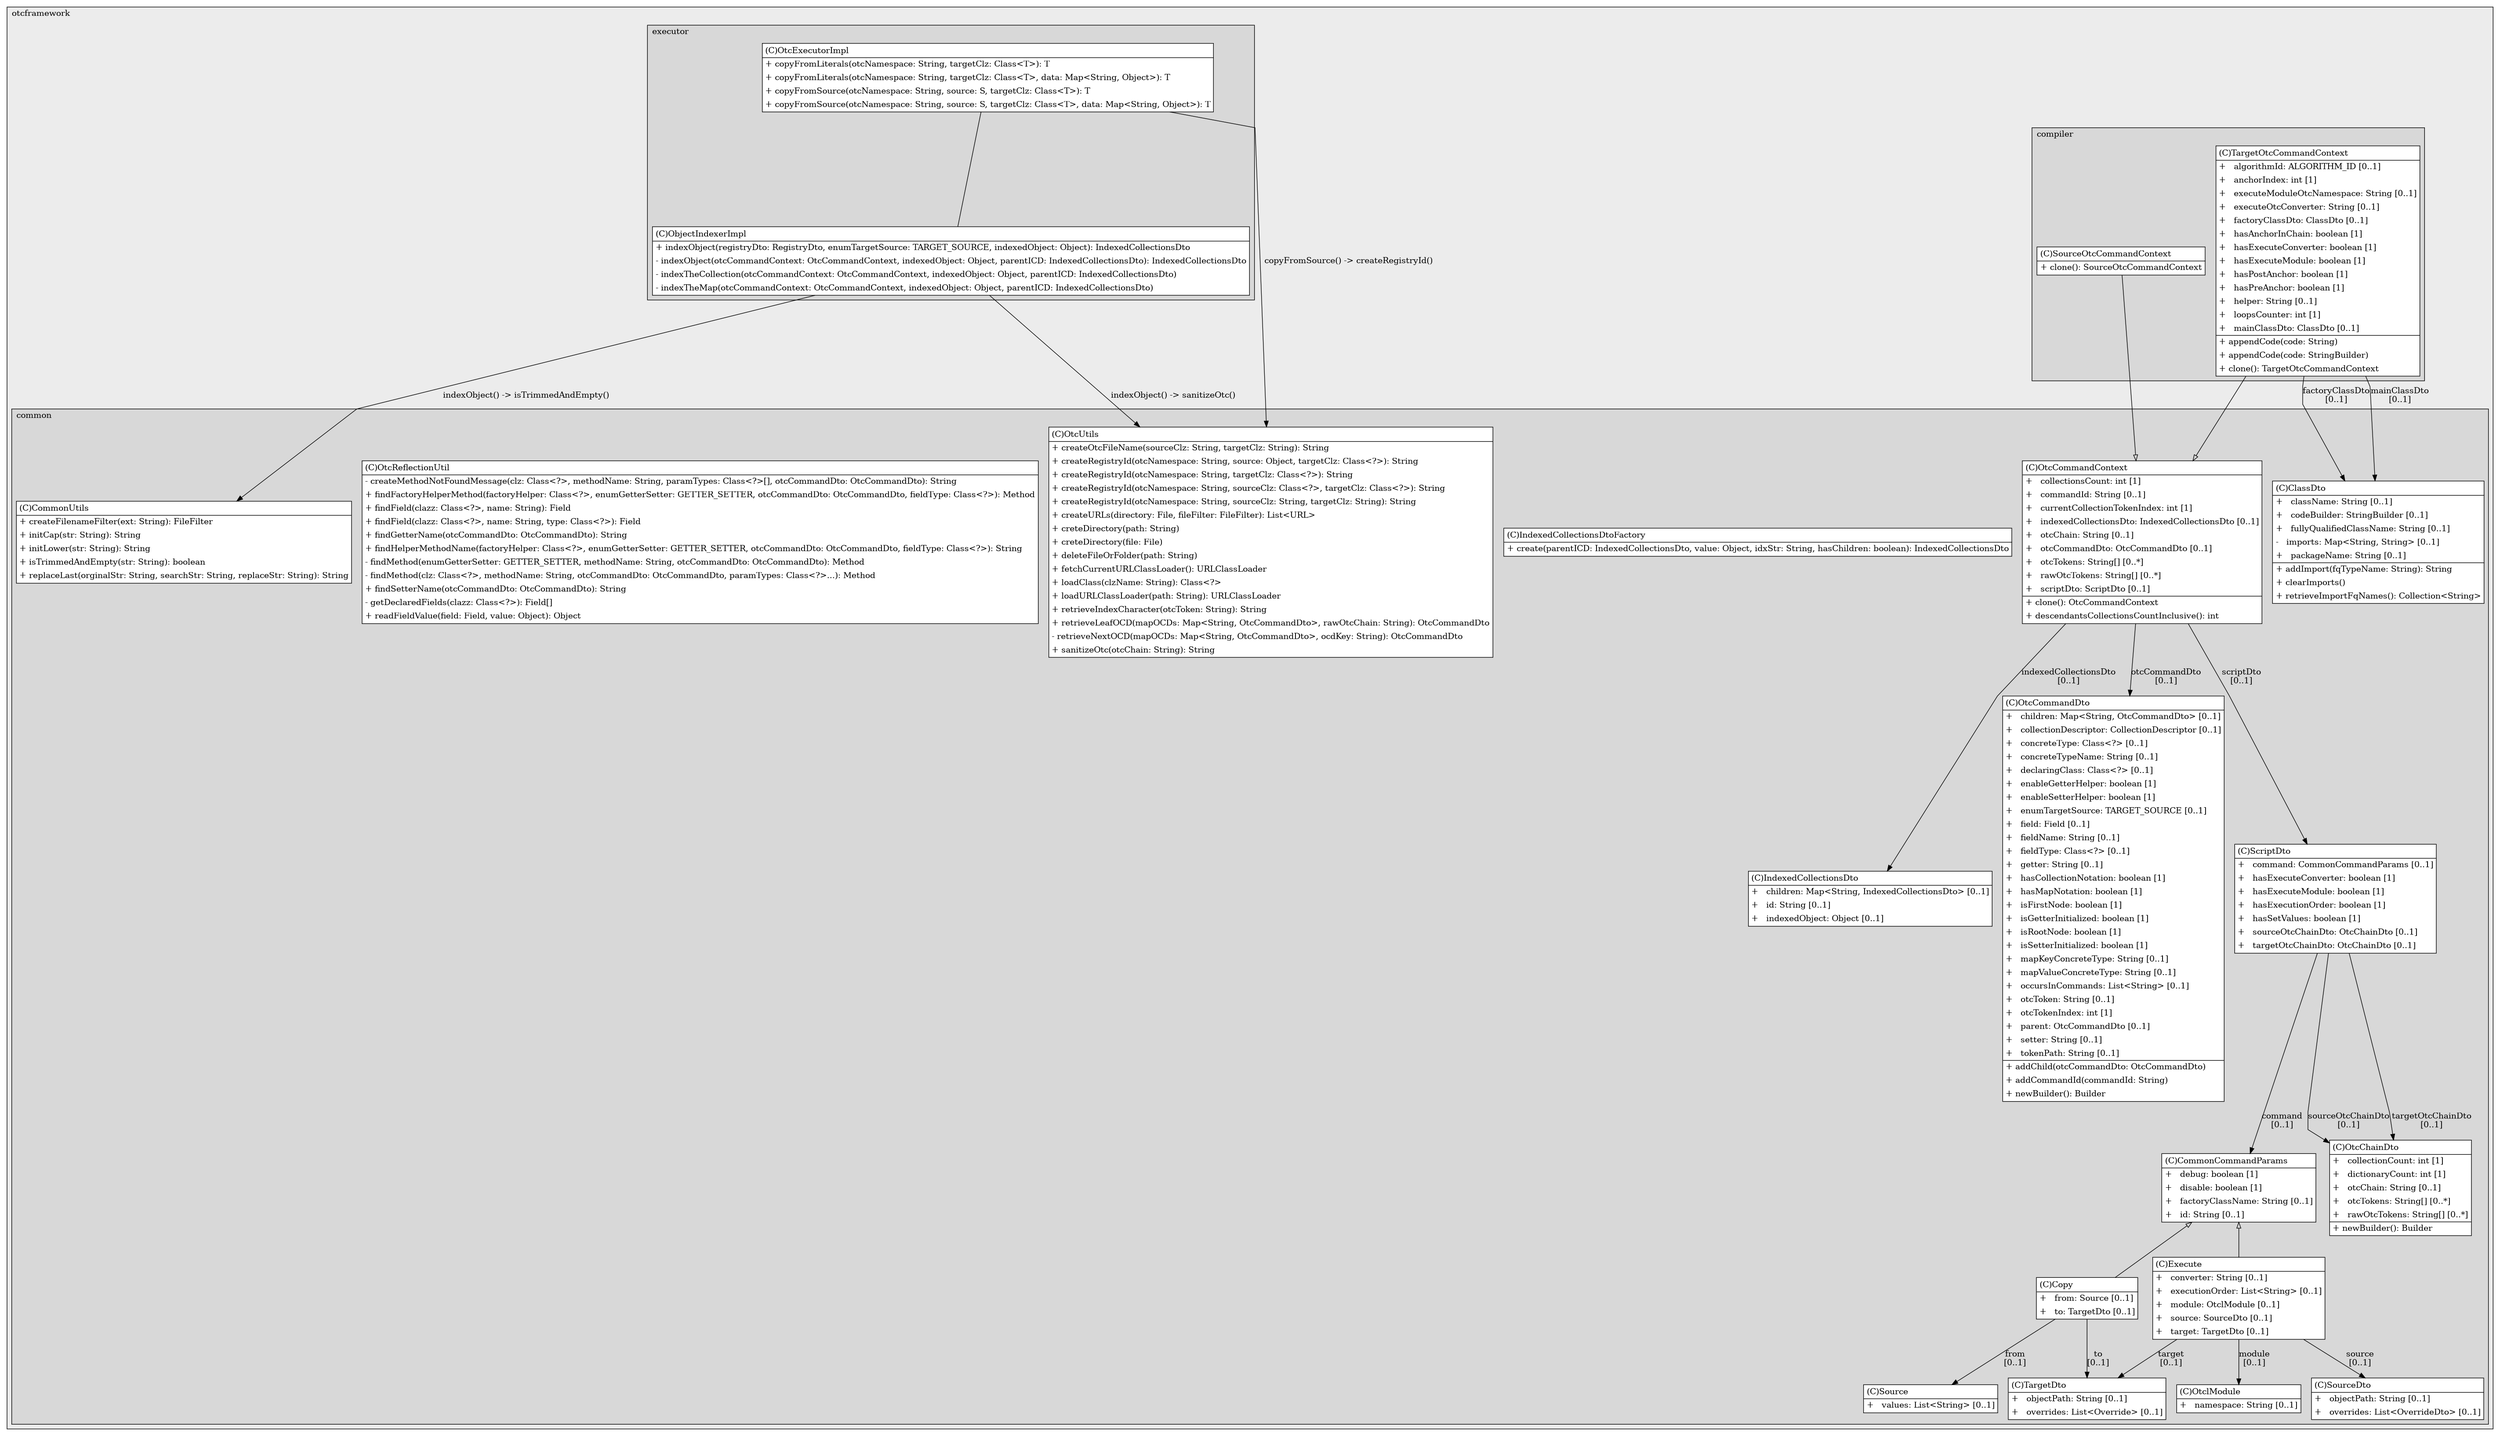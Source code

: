 @startuml

/' diagram meta data start
config=StructureConfiguration;
{
  "projectClassification": {
    "searchMode": "OpenProject", // OpenProject, AllProjects
    "includedProjects": "",
    "pathEndKeywords": "*.impl",
    "isClientPath": "",
    "isClientName": "",
    "isTestPath": "",
    "isTestName": "",
    "isMappingPath": "",
    "isMappingName": "",
    "isDataAccessPath": "",
    "isDataAccessName": "",
    "isDataStructurePath": "",
    "isDataStructureName": "",
    "isInterfaceStructuresPath": "",
    "isInterfaceStructuresName": "",
    "isEntryPointPath": "",
    "isEntryPointName": "",
    "treatFinalFieldsAsMandatory": false
  },
  "graphRestriction": {
    "classPackageExcludeFilter": "",
    "classPackageIncludeFilter": "",
    "classNameExcludeFilter": "",
    "classNameIncludeFilter": "",
    "methodNameExcludeFilter": "",
    "methodNameIncludeFilter": "",
    "removeByInheritance": "", // inheritance/annotation based filtering is done in a second step
    "removeByAnnotation": "",
    "removeByClassPackage": "", // cleanup the graph after inheritance/annotation based filtering is done
    "removeByClassName": "",
    "cutMappings": false,
    "cutEnum": true,
    "cutTests": true,
    "cutClient": true,
    "cutDataAccess": false,
    "cutInterfaceStructures": false,
    "cutDataStructures": false,
    "cutGetterAndSetter": true,
    "cutConstructors": true
  },
  "graphTraversal": {
    "forwardDepth": 6,
    "backwardDepth": 6,
    "classPackageExcludeFilter": "",
    "classPackageIncludeFilter": "",
    "classNameExcludeFilter": "",
    "classNameIncludeFilter": "",
    "methodNameExcludeFilter": "",
    "methodNameIncludeFilter": "",
    "hideMappings": false,
    "hideDataStructures": false,
    "hidePrivateMethods": true,
    "hideInterfaceCalls": true, // indirection: implementation -> interface (is hidden) -> implementation
    "onlyShowApplicationEntryPoints": false, // root node is included
    "useMethodCallsForStructureDiagram": "ForwardOnly" // ForwardOnly, BothDirections, No
  },
  "details": {
    "aggregation": "GroupByClass", // ByClass, GroupByClass, None
    "showClassGenericTypes": true,
    "showMethods": true,
    "showMethodParameterNames": true,
    "showMethodParameterTypes": true,
    "showMethodReturnType": true,
    "showPackageLevels": 2,
    "showDetailedClassStructure": true
  },
  "rootClass": "org.otcframework.executor.OtcExecutorImpl",
  "extensionCallbackMethod": "" // qualified.class.name#methodName - signature: public static String method(String)
}
diagram meta data end '/



digraph g {
    rankdir="TB"
    splines=polyline
    

'nodes 
subgraph cluster_1721525408 { 
   	label=otcframework
	labeljust=l
	fillcolor="#ececec"
	style=filled
   
   subgraph cluster_1153758969 { 
   	label=common
	labeljust=l
	fillcolor="#d8d8d8"
	style=filled
   
   ClassDto3592096[
	label=<<TABLE BORDER="1" CELLBORDER="0" CELLPADDING="4" CELLSPACING="0">
<TR><TD ALIGN="LEFT" >(C)ClassDto</TD></TR>
<HR/>
<TR><TD ALIGN="LEFT" >+   className: String [0..1]</TD></TR>
<TR><TD ALIGN="LEFT" >+   codeBuilder: StringBuilder [0..1]</TD></TR>
<TR><TD ALIGN="LEFT" >+   fullyQualifiedClassName: String [0..1]</TD></TR>
<TR><TD ALIGN="LEFT" >-   imports: Map&lt;String, String&gt; [0..1]</TD></TR>
<TR><TD ALIGN="LEFT" >+   packageName: String [0..1]</TD></TR>
<HR/>
<TR><TD ALIGN="LEFT" >+ addImport(fqTypeName: String): String</TD></TR>
<TR><TD ALIGN="LEFT" >+ clearImports()</TD></TR>
<TR><TD ALIGN="LEFT" >+ retrieveImportFqNames(): Collection&lt;String&gt;</TD></TR>
</TABLE>>
	style=filled
	margin=0
	shape=plaintext
	fillcolor="#FFFFFF"
];

CommonCommandParams371722755[
	label=<<TABLE BORDER="1" CELLBORDER="0" CELLPADDING="4" CELLSPACING="0">
<TR><TD ALIGN="LEFT" >(C)CommonCommandParams</TD></TR>
<HR/>
<TR><TD ALIGN="LEFT" >+   debug: boolean [1]</TD></TR>
<TR><TD ALIGN="LEFT" >+   disable: boolean [1]</TD></TR>
<TR><TD ALIGN="LEFT" >+   factoryClassName: String [0..1]</TD></TR>
<TR><TD ALIGN="LEFT" >+   id: String [0..1]</TD></TR>
</TABLE>>
	style=filled
	margin=0
	shape=plaintext
	fillcolor="#FFFFFF"
];

CommonUtils110848607[
	label=<<TABLE BORDER="1" CELLBORDER="0" CELLPADDING="4" CELLSPACING="0">
<TR><TD ALIGN="LEFT" >(C)CommonUtils</TD></TR>
<HR/>
<TR><TD ALIGN="LEFT" >+ createFilenameFilter(ext: String): FileFilter</TD></TR>
<TR><TD ALIGN="LEFT" >+ initCap(str: String): String</TD></TR>
<TR><TD ALIGN="LEFT" >+ initLower(str: String): String</TD></TR>
<TR><TD ALIGN="LEFT" >+ isTrimmedAndEmpty(str: String): boolean</TD></TR>
<TR><TD ALIGN="LEFT" >+ replaceLast(orginalStr: String, searchStr: String, replaceStr: String): String</TD></TR>
</TABLE>>
	style=filled
	margin=0
	shape=plaintext
	fillcolor="#FFFFFF"
];

Copy371722755[
	label=<<TABLE BORDER="1" CELLBORDER="0" CELLPADDING="4" CELLSPACING="0">
<TR><TD ALIGN="LEFT" >(C)Copy</TD></TR>
<HR/>
<TR><TD ALIGN="LEFT" >+   from: Source [0..1]</TD></TR>
<TR><TD ALIGN="LEFT" >+   to: TargetDto [0..1]</TD></TR>
</TABLE>>
	style=filled
	margin=0
	shape=plaintext
	fillcolor="#FFFFFF"
];

Execute371722755[
	label=<<TABLE BORDER="1" CELLBORDER="0" CELLPADDING="4" CELLSPACING="0">
<TR><TD ALIGN="LEFT" >(C)Execute</TD></TR>
<HR/>
<TR><TD ALIGN="LEFT" >+   converter: String [0..1]</TD></TR>
<TR><TD ALIGN="LEFT" >+   executionOrder: List&lt;String&gt; [0..1]</TD></TR>
<TR><TD ALIGN="LEFT" >+   module: OtclModule [0..1]</TD></TR>
<TR><TD ALIGN="LEFT" >+   source: SourceDto [0..1]</TD></TR>
<TR><TD ALIGN="LEFT" >+   target: TargetDto [0..1]</TD></TR>
</TABLE>>
	style=filled
	margin=0
	shape=plaintext
	fillcolor="#FFFFFF"
];

IndexedCollectionsDto337354205[
	label=<<TABLE BORDER="1" CELLBORDER="0" CELLPADDING="4" CELLSPACING="0">
<TR><TD ALIGN="LEFT" >(C)IndexedCollectionsDto</TD></TR>
<HR/>
<TR><TD ALIGN="LEFT" >+   children: Map&lt;String, IndexedCollectionsDto&gt; [0..1]</TD></TR>
<TR><TD ALIGN="LEFT" >+   id: String [0..1]</TD></TR>
<TR><TD ALIGN="LEFT" >+   indexedObject: Object [0..1]</TD></TR>
</TABLE>>
	style=filled
	margin=0
	shape=plaintext
	fillcolor="#FFFFFF"
];

IndexedCollectionsDtoFactory1697592576[
	label=<<TABLE BORDER="1" CELLBORDER="0" CELLPADDING="4" CELLSPACING="0">
<TR><TD ALIGN="LEFT" >(C)IndexedCollectionsDtoFactory</TD></TR>
<HR/>
<TR><TD ALIGN="LEFT" >+ create(parentICD: IndexedCollectionsDto, value: Object, idxStr: String, hasChildren: boolean): IndexedCollectionsDto</TD></TR>
</TABLE>>
	style=filled
	margin=0
	shape=plaintext
	fillcolor="#FFFFFF"
];

OtcChainDto3592096[
	label=<<TABLE BORDER="1" CELLBORDER="0" CELLPADDING="4" CELLSPACING="0">
<TR><TD ALIGN="LEFT" >(C)OtcChainDto</TD></TR>
<HR/>
<TR><TD ALIGN="LEFT" >+   collectionCount: int [1]</TD></TR>
<TR><TD ALIGN="LEFT" >+   dictionaryCount: int [1]</TD></TR>
<TR><TD ALIGN="LEFT" >+   otcChain: String [0..1]</TD></TR>
<TR><TD ALIGN="LEFT" >+   otcTokens: String[] [0..*]</TD></TR>
<TR><TD ALIGN="LEFT" >+   rawOtcTokens: String[] [0..*]</TD></TR>
<HR/>
<TR><TD ALIGN="LEFT" >+ newBuilder(): Builder</TD></TR>
</TABLE>>
	style=filled
	margin=0
	shape=plaintext
	fillcolor="#FFFFFF"
];

OtcCommandContext1797805378[
	label=<<TABLE BORDER="1" CELLBORDER="0" CELLPADDING="4" CELLSPACING="0">
<TR><TD ALIGN="LEFT" >(C)OtcCommandContext</TD></TR>
<HR/>
<TR><TD ALIGN="LEFT" >+   collectionsCount: int [1]</TD></TR>
<TR><TD ALIGN="LEFT" >+   commandId: String [0..1]</TD></TR>
<TR><TD ALIGN="LEFT" >+   currentCollectionTokenIndex: int [1]</TD></TR>
<TR><TD ALIGN="LEFT" >+   indexedCollectionsDto: IndexedCollectionsDto [0..1]</TD></TR>
<TR><TD ALIGN="LEFT" >+   otcChain: String [0..1]</TD></TR>
<TR><TD ALIGN="LEFT" >+   otcCommandDto: OtcCommandDto [0..1]</TD></TR>
<TR><TD ALIGN="LEFT" >+   otcTokens: String[] [0..*]</TD></TR>
<TR><TD ALIGN="LEFT" >+   rawOtcTokens: String[] [0..*]</TD></TR>
<TR><TD ALIGN="LEFT" >+   scriptDto: ScriptDto [0..1]</TD></TR>
<HR/>
<TR><TD ALIGN="LEFT" >+ clone(): OtcCommandContext</TD></TR>
<TR><TD ALIGN="LEFT" >+ descendantsCollectionsCountInclusive(): int</TD></TR>
</TABLE>>
	style=filled
	margin=0
	shape=plaintext
	fillcolor="#FFFFFF"
];

OtcCommandDto3592096[
	label=<<TABLE BORDER="1" CELLBORDER="0" CELLPADDING="4" CELLSPACING="0">
<TR><TD ALIGN="LEFT" >(C)OtcCommandDto</TD></TR>
<HR/>
<TR><TD ALIGN="LEFT" >+   children: Map&lt;String, OtcCommandDto&gt; [0..1]</TD></TR>
<TR><TD ALIGN="LEFT" >+   collectionDescriptor: CollectionDescriptor [0..1]</TD></TR>
<TR><TD ALIGN="LEFT" >+   concreteType: Class&lt;?&gt; [0..1]</TD></TR>
<TR><TD ALIGN="LEFT" >+   concreteTypeName: String [0..1]</TD></TR>
<TR><TD ALIGN="LEFT" >+   declaringClass: Class&lt;?&gt; [0..1]</TD></TR>
<TR><TD ALIGN="LEFT" >+   enableGetterHelper: boolean [1]</TD></TR>
<TR><TD ALIGN="LEFT" >+   enableSetterHelper: boolean [1]</TD></TR>
<TR><TD ALIGN="LEFT" >+   enumTargetSource: TARGET_SOURCE [0..1]</TD></TR>
<TR><TD ALIGN="LEFT" >+   field: Field [0..1]</TD></TR>
<TR><TD ALIGN="LEFT" >+   fieldName: String [0..1]</TD></TR>
<TR><TD ALIGN="LEFT" >+   fieldType: Class&lt;?&gt; [0..1]</TD></TR>
<TR><TD ALIGN="LEFT" >+   getter: String [0..1]</TD></TR>
<TR><TD ALIGN="LEFT" >+   hasCollectionNotation: boolean [1]</TD></TR>
<TR><TD ALIGN="LEFT" >+   hasMapNotation: boolean [1]</TD></TR>
<TR><TD ALIGN="LEFT" >+   isFirstNode: boolean [1]</TD></TR>
<TR><TD ALIGN="LEFT" >+   isGetterInitialized: boolean [1]</TD></TR>
<TR><TD ALIGN="LEFT" >+   isRootNode: boolean [1]</TD></TR>
<TR><TD ALIGN="LEFT" >+   isSetterInitialized: boolean [1]</TD></TR>
<TR><TD ALIGN="LEFT" >+   mapKeyConcreteType: String [0..1]</TD></TR>
<TR><TD ALIGN="LEFT" >+   mapValueConcreteType: String [0..1]</TD></TR>
<TR><TD ALIGN="LEFT" >+   occursInCommands: List&lt;String&gt; [0..1]</TD></TR>
<TR><TD ALIGN="LEFT" >+   otcToken: String [0..1]</TD></TR>
<TR><TD ALIGN="LEFT" >+   otcTokenIndex: int [1]</TD></TR>
<TR><TD ALIGN="LEFT" >+   parent: OtcCommandDto [0..1]</TD></TR>
<TR><TD ALIGN="LEFT" >+   setter: String [0..1]</TD></TR>
<TR><TD ALIGN="LEFT" >+   tokenPath: String [0..1]</TD></TR>
<HR/>
<TR><TD ALIGN="LEFT" >+ addChild(otcCommandDto: OtcCommandDto)</TD></TR>
<TR><TD ALIGN="LEFT" >+ addCommandId(commandId: String)</TD></TR>
<TR><TD ALIGN="LEFT" >+ newBuilder(): Builder</TD></TR>
</TABLE>>
	style=filled
	margin=0
	shape=plaintext
	fillcolor="#FFFFFF"
];

OtcReflectionUtil110848607[
	label=<<TABLE BORDER="1" CELLBORDER="0" CELLPADDING="4" CELLSPACING="0">
<TR><TD ALIGN="LEFT" >(C)OtcReflectionUtil</TD></TR>
<HR/>
<TR><TD ALIGN="LEFT" >- createMethodNotFoundMessage(clz: Class&lt;?&gt;, methodName: String, paramTypes: Class&lt;?&gt;[], otcCommandDto: OtcCommandDto): String</TD></TR>
<TR><TD ALIGN="LEFT" >+ findFactoryHelperMethod(factoryHelper: Class&lt;?&gt;, enumGetterSetter: GETTER_SETTER, otcCommandDto: OtcCommandDto, fieldType: Class&lt;?&gt;): Method</TD></TR>
<TR><TD ALIGN="LEFT" >+ findField(clazz: Class&lt;?&gt;, name: String): Field</TD></TR>
<TR><TD ALIGN="LEFT" >+ findField(clazz: Class&lt;?&gt;, name: String, type: Class&lt;?&gt;): Field</TD></TR>
<TR><TD ALIGN="LEFT" >+ findGetterName(otcCommandDto: OtcCommandDto): String</TD></TR>
<TR><TD ALIGN="LEFT" >+ findHelperMethodName(factoryHelper: Class&lt;?&gt;, enumGetterSetter: GETTER_SETTER, otcCommandDto: OtcCommandDto, fieldType: Class&lt;?&gt;): String</TD></TR>
<TR><TD ALIGN="LEFT" >- findMethod(enumGetterSetter: GETTER_SETTER, methodName: String, otcCommandDto: OtcCommandDto): Method</TD></TR>
<TR><TD ALIGN="LEFT" >- findMethod(clz: Class&lt;?&gt;, methodName: String, otcCommandDto: OtcCommandDto, paramTypes: Class&lt;?&gt;...): Method</TD></TR>
<TR><TD ALIGN="LEFT" >+ findSetterName(otcCommandDto: OtcCommandDto): String</TD></TR>
<TR><TD ALIGN="LEFT" >- getDeclaredFields(clazz: Class&lt;?&gt;): Field[]</TD></TR>
<TR><TD ALIGN="LEFT" >+ readFieldValue(field: Field, value: Object): Object</TD></TR>
</TABLE>>
	style=filled
	margin=0
	shape=plaintext
	fillcolor="#FFFFFF"
];

OtcUtils110848607[
	label=<<TABLE BORDER="1" CELLBORDER="0" CELLPADDING="4" CELLSPACING="0">
<TR><TD ALIGN="LEFT" >(C)OtcUtils</TD></TR>
<HR/>
<TR><TD ALIGN="LEFT" >+ createOtcFileName(sourceClz: String, targetClz: String): String</TD></TR>
<TR><TD ALIGN="LEFT" >+ createRegistryId(otcNamespace: String, source: Object, targetClz: Class&lt;?&gt;): String</TD></TR>
<TR><TD ALIGN="LEFT" >+ createRegistryId(otcNamespace: String, targetClz: Class&lt;?&gt;): String</TD></TR>
<TR><TD ALIGN="LEFT" >+ createRegistryId(otcNamespace: String, sourceClz: Class&lt;?&gt;, targetClz: Class&lt;?&gt;): String</TD></TR>
<TR><TD ALIGN="LEFT" >+ createRegistryId(otcNamespace: String, sourceClz: String, targetClz: String): String</TD></TR>
<TR><TD ALIGN="LEFT" >+ createURLs(directory: File, fileFilter: FileFilter): List&lt;URL&gt;</TD></TR>
<TR><TD ALIGN="LEFT" >+ creteDirectory(path: String)</TD></TR>
<TR><TD ALIGN="LEFT" >+ creteDirectory(file: File)</TD></TR>
<TR><TD ALIGN="LEFT" >+ deleteFileOrFolder(path: String)</TD></TR>
<TR><TD ALIGN="LEFT" >+ fetchCurrentURLClassLoader(): URLClassLoader</TD></TR>
<TR><TD ALIGN="LEFT" >+ loadClass(clzName: String): Class&lt;?&gt;</TD></TR>
<TR><TD ALIGN="LEFT" >+ loadURLClassLoader(path: String): URLClassLoader</TD></TR>
<TR><TD ALIGN="LEFT" >+ retrieveIndexCharacter(otcToken: String): String</TD></TR>
<TR><TD ALIGN="LEFT" >+ retrieveLeafOCD(mapOCDs: Map&lt;String, OtcCommandDto&gt;, rawOtcChain: String): OtcCommandDto</TD></TR>
<TR><TD ALIGN="LEFT" >- retrieveNextOCD(mapOCDs: Map&lt;String, OtcCommandDto&gt;, ocdKey: String): OtcCommandDto</TD></TR>
<TR><TD ALIGN="LEFT" >+ sanitizeOtc(otcChain: String): String</TD></TR>
</TABLE>>
	style=filled
	margin=0
	shape=plaintext
	fillcolor="#FFFFFF"
];

OtclModule1772947862[
	label=<<TABLE BORDER="1" CELLBORDER="0" CELLPADDING="4" CELLSPACING="0">
<TR><TD ALIGN="LEFT" >(C)OtclModule</TD></TR>
<HR/>
<TR><TD ALIGN="LEFT" >+   namespace: String [0..1]</TD></TR>
</TABLE>>
	style=filled
	margin=0
	shape=plaintext
	fillcolor="#FFFFFF"
];

ScriptDto3592096[
	label=<<TABLE BORDER="1" CELLBORDER="0" CELLPADDING="4" CELLSPACING="0">
<TR><TD ALIGN="LEFT" >(C)ScriptDto</TD></TR>
<HR/>
<TR><TD ALIGN="LEFT" >+   command: CommonCommandParams [0..1]</TD></TR>
<TR><TD ALIGN="LEFT" >+   hasExecuteConverter: boolean [1]</TD></TR>
<TR><TD ALIGN="LEFT" >+   hasExecuteModule: boolean [1]</TD></TR>
<TR><TD ALIGN="LEFT" >+   hasExecutionOrder: boolean [1]</TD></TR>
<TR><TD ALIGN="LEFT" >+   hasSetValues: boolean [1]</TD></TR>
<TR><TD ALIGN="LEFT" >+   sourceOtcChainDto: OtcChainDto [0..1]</TD></TR>
<TR><TD ALIGN="LEFT" >+   targetOtcChainDto: OtcChainDto [0..1]</TD></TR>
</TABLE>>
	style=filled
	margin=0
	shape=plaintext
	fillcolor="#FFFFFF"
];

Source1693115232[
	label=<<TABLE BORDER="1" CELLBORDER="0" CELLPADDING="4" CELLSPACING="0">
<TR><TD ALIGN="LEFT" >(C)Source</TD></TR>
<HR/>
<TR><TD ALIGN="LEFT" >+   values: List&lt;String&gt; [0..1]</TD></TR>
</TABLE>>
	style=filled
	margin=0
	shape=plaintext
	fillcolor="#FFFFFF"
];

SourceDto1659856752[
	label=<<TABLE BORDER="1" CELLBORDER="0" CELLPADDING="4" CELLSPACING="0">
<TR><TD ALIGN="LEFT" >(C)SourceDto</TD></TR>
<HR/>
<TR><TD ALIGN="LEFT" >+   objectPath: String [0..1]</TD></TR>
<TR><TD ALIGN="LEFT" >+   overrides: List&lt;OverrideDto&gt; [0..1]</TD></TR>
</TABLE>>
	style=filled
	margin=0
	shape=plaintext
	fillcolor="#FFFFFF"
];

TargetDto1659856752[
	label=<<TABLE BORDER="1" CELLBORDER="0" CELLPADDING="4" CELLSPACING="0">
<TR><TD ALIGN="LEFT" >(C)TargetDto</TD></TR>
<HR/>
<TR><TD ALIGN="LEFT" >+   objectPath: String [0..1]</TD></TR>
<TR><TD ALIGN="LEFT" >+   overrides: List&lt;Override&gt; [0..1]</TD></TR>
</TABLE>>
	style=filled
	margin=0
	shape=plaintext
	fillcolor="#FFFFFF"
];
} 

subgraph cluster_663399981 { 
   	label=compiler
	labeljust=l
	fillcolor="#d8d8d8"
	style=filled
   
   SourceOtcCommandContext852918016[
	label=<<TABLE BORDER="1" CELLBORDER="0" CELLPADDING="4" CELLSPACING="0">
<TR><TD ALIGN="LEFT" >(C)SourceOtcCommandContext</TD></TR>
<HR/>
<TR><TD ALIGN="LEFT" >+ clone(): SourceOtcCommandContext</TD></TR>
</TABLE>>
	style=filled
	margin=0
	shape=plaintext
	fillcolor="#FFFFFF"
];

TargetOtcCommandContext852918016[
	label=<<TABLE BORDER="1" CELLBORDER="0" CELLPADDING="4" CELLSPACING="0">
<TR><TD ALIGN="LEFT" >(C)TargetOtcCommandContext</TD></TR>
<HR/>
<TR><TD ALIGN="LEFT" >+   algorithmId: ALGORITHM_ID [0..1]</TD></TR>
<TR><TD ALIGN="LEFT" >+   anchorIndex: int [1]</TD></TR>
<TR><TD ALIGN="LEFT" >+   executeModuleOtcNamespace: String [0..1]</TD></TR>
<TR><TD ALIGN="LEFT" >+   executeOtcConverter: String [0..1]</TD></TR>
<TR><TD ALIGN="LEFT" >+   factoryClassDto: ClassDto [0..1]</TD></TR>
<TR><TD ALIGN="LEFT" >+   hasAnchorInChain: boolean [1]</TD></TR>
<TR><TD ALIGN="LEFT" >+   hasExecuteConverter: boolean [1]</TD></TR>
<TR><TD ALIGN="LEFT" >+   hasExecuteModule: boolean [1]</TD></TR>
<TR><TD ALIGN="LEFT" >+   hasPostAnchor: boolean [1]</TD></TR>
<TR><TD ALIGN="LEFT" >+   hasPreAnchor: boolean [1]</TD></TR>
<TR><TD ALIGN="LEFT" >+   helper: String [0..1]</TD></TR>
<TR><TD ALIGN="LEFT" >+   loopsCounter: int [1]</TD></TR>
<TR><TD ALIGN="LEFT" >+   mainClassDto: ClassDto [0..1]</TD></TR>
<HR/>
<TR><TD ALIGN="LEFT" >+ appendCode(code: String)</TD></TR>
<TR><TD ALIGN="LEFT" >+ appendCode(code: StringBuilder)</TD></TR>
<TR><TD ALIGN="LEFT" >+ clone(): TargetOtcCommandContext</TD></TR>
</TABLE>>
	style=filled
	margin=0
	shape=plaintext
	fillcolor="#FFFFFF"
];
} 

subgraph cluster_989021599 { 
   	label=executor
	labeljust=l
	fillcolor="#d8d8d8"
	style=filled
   
   ObjectIndexerImpl1420553943[
	label=<<TABLE BORDER="1" CELLBORDER="0" CELLPADDING="4" CELLSPACING="0">
<TR><TD ALIGN="LEFT" >(C)ObjectIndexerImpl</TD></TR>
<HR/>
<TR><TD ALIGN="LEFT" >+ indexObject(registryDto: RegistryDto, enumTargetSource: TARGET_SOURCE, indexedObject: Object): IndexedCollectionsDto</TD></TR>
<TR><TD ALIGN="LEFT" >- indexObject(otcCommandContext: OtcCommandContext, indexedObject: Object, parentICD: IndexedCollectionsDto): IndexedCollectionsDto</TD></TR>
<TR><TD ALIGN="LEFT" >- indexTheCollection(otcCommandContext: OtcCommandContext, indexedObject: Object, parentICD: IndexedCollectionsDto)</TD></TR>
<TR><TD ALIGN="LEFT" >- indexTheMap(otcCommandContext: OtcCommandContext, indexedObject: Object, parentICD: IndexedCollectionsDto)</TD></TR>
</TABLE>>
	style=filled
	margin=0
	shape=plaintext
	fillcolor="#FFFFFF"
];

OtcExecutorImpl1420553943[
	label=<<TABLE BORDER="1" CELLBORDER="0" CELLPADDING="4" CELLSPACING="0">
<TR><TD ALIGN="LEFT" >(C)OtcExecutorImpl</TD></TR>
<HR/>
<TR><TD ALIGN="LEFT" >+ copyFromLiterals(otcNamespace: String, targetClz: Class&lt;T&gt;): T</TD></TR>
<TR><TD ALIGN="LEFT" >+ copyFromLiterals(otcNamespace: String, targetClz: Class&lt;T&gt;, data: Map&lt;String, Object&gt;): T</TD></TR>
<TR><TD ALIGN="LEFT" >+ copyFromSource(otcNamespace: String, source: S, targetClz: Class&lt;T&gt;): T</TD></TR>
<TR><TD ALIGN="LEFT" >+ copyFromSource(otcNamespace: String, source: S, targetClz: Class&lt;T&gt;, data: Map&lt;String, Object&gt;): T</TD></TR>
</TABLE>>
	style=filled
	margin=0
	shape=plaintext
	fillcolor="#FFFFFF"
];
} 
} 

'edges    
CommonCommandParams371722755 -> Copy371722755[arrowhead=none, arrowtail=empty, dir=both];
CommonCommandParams371722755 -> Execute371722755[arrowhead=none, arrowtail=empty, dir=both];
Copy371722755 -> Source1693115232[label="from
[0..1]"];
Copy371722755 -> TargetDto1659856752[label="to
[0..1]"];
Execute371722755 -> OtclModule1772947862[label="module
[0..1]"];
Execute371722755 -> SourceDto1659856752[label="source
[0..1]"];
Execute371722755 -> TargetDto1659856752[label="target
[0..1]"];
ObjectIndexerImpl1420553943 -> CommonUtils110848607[label="indexObject() -> isTrimmedAndEmpty()"];
ObjectIndexerImpl1420553943 -> OtcUtils110848607[label="indexObject() -> sanitizeOtc()"];
OtcCommandContext1797805378 -> IndexedCollectionsDto337354205[label="indexedCollectionsDto
[0..1]"];
OtcCommandContext1797805378 -> OtcCommandDto3592096[label="otcCommandDto
[0..1]"];
OtcCommandContext1797805378 -> ScriptDto3592096[label="scriptDto
[0..1]"];
OtcCommandContext1797805378 -> SourceOtcCommandContext852918016[arrowhead=none, arrowtail=empty, dir=both];
OtcCommandContext1797805378 -> TargetOtcCommandContext852918016[arrowhead=none, arrowtail=empty, dir=both];
OtcExecutorImpl1420553943 -> ObjectIndexerImpl1420553943[arrowhead=none];
OtcExecutorImpl1420553943 -> OtcUtils110848607[label="copyFromSource() -> createRegistryId()"];
ScriptDto3592096 -> CommonCommandParams371722755[label="command
[0..1]"];
ScriptDto3592096 -> OtcChainDto3592096[label="sourceOtcChainDto
[0..1]"];
ScriptDto3592096 -> OtcChainDto3592096[label="targetOtcChainDto
[0..1]"];
TargetOtcCommandContext852918016 -> ClassDto3592096[label="factoryClassDto
[0..1]"];
TargetOtcCommandContext852918016 -> ClassDto3592096[label="mainClassDto
[0..1]"];
    
}
@enduml